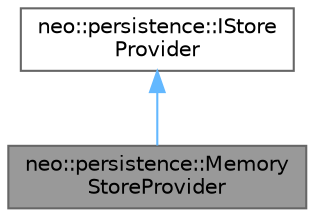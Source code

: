 digraph "neo::persistence::MemoryStoreProvider"
{
 // LATEX_PDF_SIZE
  bgcolor="transparent";
  edge [fontname=Helvetica,fontsize=10,labelfontname=Helvetica,labelfontsize=10];
  node [fontname=Helvetica,fontsize=10,shape=box,height=0.2,width=0.4];
  Node1 [id="Node000001",label="neo::persistence::Memory\lStoreProvider",height=0.2,width=0.4,color="gray40", fillcolor="grey60", style="filled", fontcolor="black",tooltip="A memory-based implementation of IStoreProvider."];
  Node2 -> Node1 [id="edge1_Node000001_Node000002",dir="back",color="steelblue1",style="solid",tooltip=" "];
  Node2 [id="Node000002",label="neo::persistence::IStore\lProvider",height=0.2,width=0.4,color="gray40", fillcolor="white", style="filled",URL="$classneo_1_1persistence_1_1_i_store_provider.html",tooltip="Interface for a store provider."];
}
